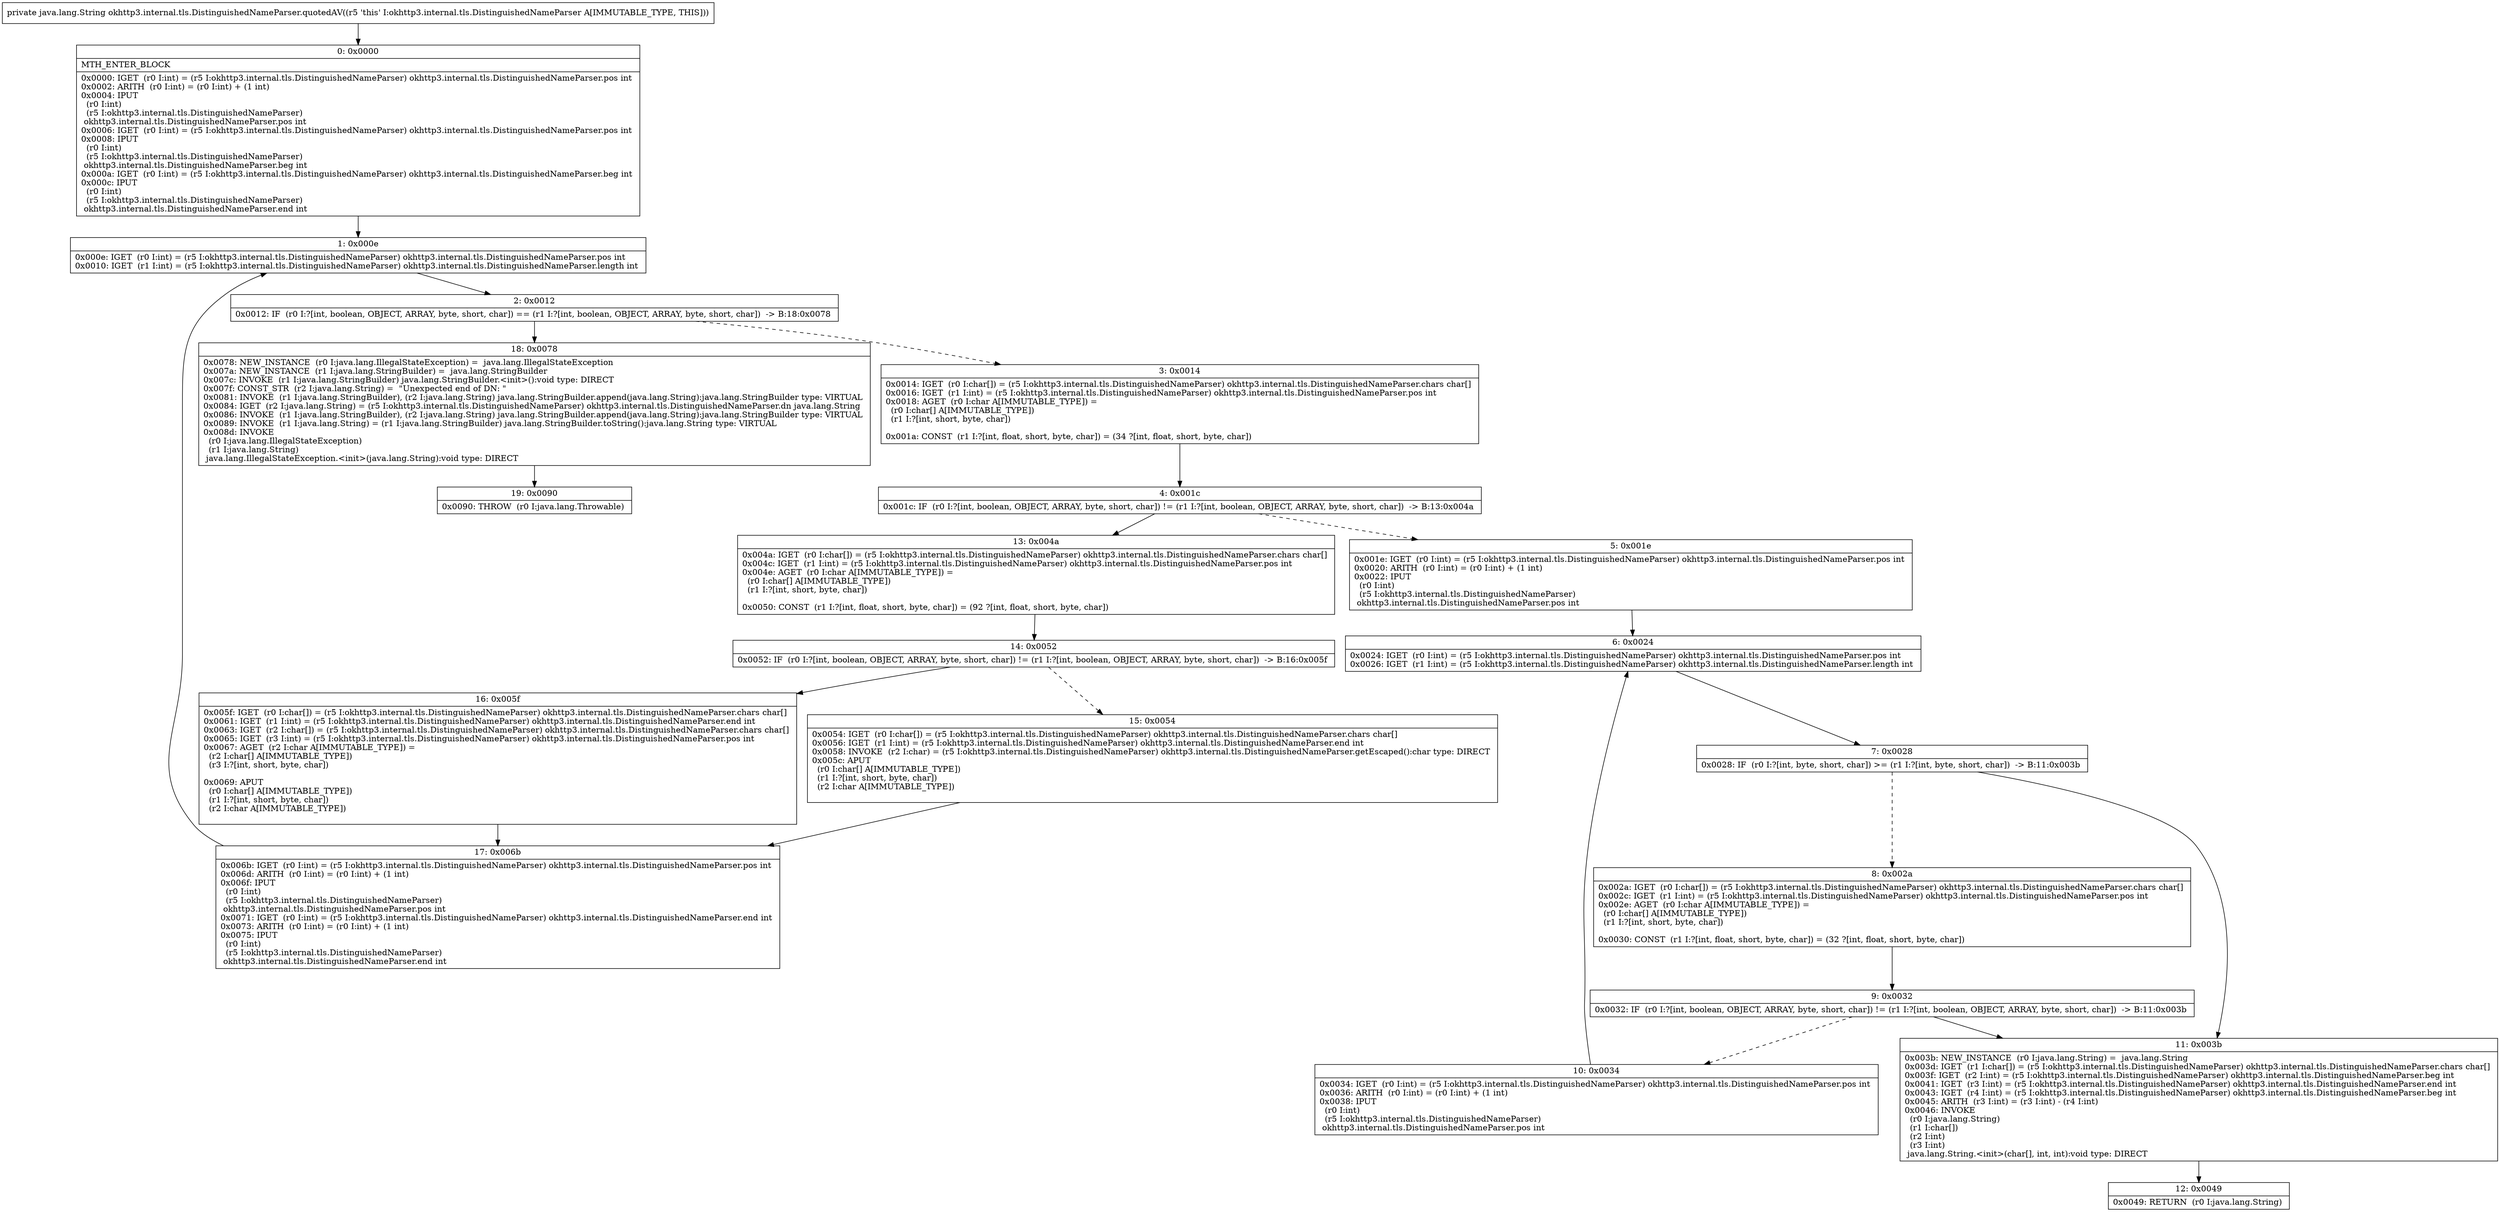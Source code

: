 digraph "CFG forokhttp3.internal.tls.DistinguishedNameParser.quotedAV()Ljava\/lang\/String;" {
Node_0 [shape=record,label="{0\:\ 0x0000|MTH_ENTER_BLOCK\l|0x0000: IGET  (r0 I:int) = (r5 I:okhttp3.internal.tls.DistinguishedNameParser) okhttp3.internal.tls.DistinguishedNameParser.pos int \l0x0002: ARITH  (r0 I:int) = (r0 I:int) + (1 int) \l0x0004: IPUT  \l  (r0 I:int)\l  (r5 I:okhttp3.internal.tls.DistinguishedNameParser)\l okhttp3.internal.tls.DistinguishedNameParser.pos int \l0x0006: IGET  (r0 I:int) = (r5 I:okhttp3.internal.tls.DistinguishedNameParser) okhttp3.internal.tls.DistinguishedNameParser.pos int \l0x0008: IPUT  \l  (r0 I:int)\l  (r5 I:okhttp3.internal.tls.DistinguishedNameParser)\l okhttp3.internal.tls.DistinguishedNameParser.beg int \l0x000a: IGET  (r0 I:int) = (r5 I:okhttp3.internal.tls.DistinguishedNameParser) okhttp3.internal.tls.DistinguishedNameParser.beg int \l0x000c: IPUT  \l  (r0 I:int)\l  (r5 I:okhttp3.internal.tls.DistinguishedNameParser)\l okhttp3.internal.tls.DistinguishedNameParser.end int \l}"];
Node_1 [shape=record,label="{1\:\ 0x000e|0x000e: IGET  (r0 I:int) = (r5 I:okhttp3.internal.tls.DistinguishedNameParser) okhttp3.internal.tls.DistinguishedNameParser.pos int \l0x0010: IGET  (r1 I:int) = (r5 I:okhttp3.internal.tls.DistinguishedNameParser) okhttp3.internal.tls.DistinguishedNameParser.length int \l}"];
Node_2 [shape=record,label="{2\:\ 0x0012|0x0012: IF  (r0 I:?[int, boolean, OBJECT, ARRAY, byte, short, char]) == (r1 I:?[int, boolean, OBJECT, ARRAY, byte, short, char])  \-\> B:18:0x0078 \l}"];
Node_3 [shape=record,label="{3\:\ 0x0014|0x0014: IGET  (r0 I:char[]) = (r5 I:okhttp3.internal.tls.DistinguishedNameParser) okhttp3.internal.tls.DistinguishedNameParser.chars char[] \l0x0016: IGET  (r1 I:int) = (r5 I:okhttp3.internal.tls.DistinguishedNameParser) okhttp3.internal.tls.DistinguishedNameParser.pos int \l0x0018: AGET  (r0 I:char A[IMMUTABLE_TYPE]) = \l  (r0 I:char[] A[IMMUTABLE_TYPE])\l  (r1 I:?[int, short, byte, char])\l \l0x001a: CONST  (r1 I:?[int, float, short, byte, char]) = (34 ?[int, float, short, byte, char]) \l}"];
Node_4 [shape=record,label="{4\:\ 0x001c|0x001c: IF  (r0 I:?[int, boolean, OBJECT, ARRAY, byte, short, char]) != (r1 I:?[int, boolean, OBJECT, ARRAY, byte, short, char])  \-\> B:13:0x004a \l}"];
Node_5 [shape=record,label="{5\:\ 0x001e|0x001e: IGET  (r0 I:int) = (r5 I:okhttp3.internal.tls.DistinguishedNameParser) okhttp3.internal.tls.DistinguishedNameParser.pos int \l0x0020: ARITH  (r0 I:int) = (r0 I:int) + (1 int) \l0x0022: IPUT  \l  (r0 I:int)\l  (r5 I:okhttp3.internal.tls.DistinguishedNameParser)\l okhttp3.internal.tls.DistinguishedNameParser.pos int \l}"];
Node_6 [shape=record,label="{6\:\ 0x0024|0x0024: IGET  (r0 I:int) = (r5 I:okhttp3.internal.tls.DistinguishedNameParser) okhttp3.internal.tls.DistinguishedNameParser.pos int \l0x0026: IGET  (r1 I:int) = (r5 I:okhttp3.internal.tls.DistinguishedNameParser) okhttp3.internal.tls.DistinguishedNameParser.length int \l}"];
Node_7 [shape=record,label="{7\:\ 0x0028|0x0028: IF  (r0 I:?[int, byte, short, char]) \>= (r1 I:?[int, byte, short, char])  \-\> B:11:0x003b \l}"];
Node_8 [shape=record,label="{8\:\ 0x002a|0x002a: IGET  (r0 I:char[]) = (r5 I:okhttp3.internal.tls.DistinguishedNameParser) okhttp3.internal.tls.DistinguishedNameParser.chars char[] \l0x002c: IGET  (r1 I:int) = (r5 I:okhttp3.internal.tls.DistinguishedNameParser) okhttp3.internal.tls.DistinguishedNameParser.pos int \l0x002e: AGET  (r0 I:char A[IMMUTABLE_TYPE]) = \l  (r0 I:char[] A[IMMUTABLE_TYPE])\l  (r1 I:?[int, short, byte, char])\l \l0x0030: CONST  (r1 I:?[int, float, short, byte, char]) = (32 ?[int, float, short, byte, char]) \l}"];
Node_9 [shape=record,label="{9\:\ 0x0032|0x0032: IF  (r0 I:?[int, boolean, OBJECT, ARRAY, byte, short, char]) != (r1 I:?[int, boolean, OBJECT, ARRAY, byte, short, char])  \-\> B:11:0x003b \l}"];
Node_10 [shape=record,label="{10\:\ 0x0034|0x0034: IGET  (r0 I:int) = (r5 I:okhttp3.internal.tls.DistinguishedNameParser) okhttp3.internal.tls.DistinguishedNameParser.pos int \l0x0036: ARITH  (r0 I:int) = (r0 I:int) + (1 int) \l0x0038: IPUT  \l  (r0 I:int)\l  (r5 I:okhttp3.internal.tls.DistinguishedNameParser)\l okhttp3.internal.tls.DistinguishedNameParser.pos int \l}"];
Node_11 [shape=record,label="{11\:\ 0x003b|0x003b: NEW_INSTANCE  (r0 I:java.lang.String) =  java.lang.String \l0x003d: IGET  (r1 I:char[]) = (r5 I:okhttp3.internal.tls.DistinguishedNameParser) okhttp3.internal.tls.DistinguishedNameParser.chars char[] \l0x003f: IGET  (r2 I:int) = (r5 I:okhttp3.internal.tls.DistinguishedNameParser) okhttp3.internal.tls.DistinguishedNameParser.beg int \l0x0041: IGET  (r3 I:int) = (r5 I:okhttp3.internal.tls.DistinguishedNameParser) okhttp3.internal.tls.DistinguishedNameParser.end int \l0x0043: IGET  (r4 I:int) = (r5 I:okhttp3.internal.tls.DistinguishedNameParser) okhttp3.internal.tls.DistinguishedNameParser.beg int \l0x0045: ARITH  (r3 I:int) = (r3 I:int) \- (r4 I:int) \l0x0046: INVOKE  \l  (r0 I:java.lang.String)\l  (r1 I:char[])\l  (r2 I:int)\l  (r3 I:int)\l java.lang.String.\<init\>(char[], int, int):void type: DIRECT \l}"];
Node_12 [shape=record,label="{12\:\ 0x0049|0x0049: RETURN  (r0 I:java.lang.String) \l}"];
Node_13 [shape=record,label="{13\:\ 0x004a|0x004a: IGET  (r0 I:char[]) = (r5 I:okhttp3.internal.tls.DistinguishedNameParser) okhttp3.internal.tls.DistinguishedNameParser.chars char[] \l0x004c: IGET  (r1 I:int) = (r5 I:okhttp3.internal.tls.DistinguishedNameParser) okhttp3.internal.tls.DistinguishedNameParser.pos int \l0x004e: AGET  (r0 I:char A[IMMUTABLE_TYPE]) = \l  (r0 I:char[] A[IMMUTABLE_TYPE])\l  (r1 I:?[int, short, byte, char])\l \l0x0050: CONST  (r1 I:?[int, float, short, byte, char]) = (92 ?[int, float, short, byte, char]) \l}"];
Node_14 [shape=record,label="{14\:\ 0x0052|0x0052: IF  (r0 I:?[int, boolean, OBJECT, ARRAY, byte, short, char]) != (r1 I:?[int, boolean, OBJECT, ARRAY, byte, short, char])  \-\> B:16:0x005f \l}"];
Node_15 [shape=record,label="{15\:\ 0x0054|0x0054: IGET  (r0 I:char[]) = (r5 I:okhttp3.internal.tls.DistinguishedNameParser) okhttp3.internal.tls.DistinguishedNameParser.chars char[] \l0x0056: IGET  (r1 I:int) = (r5 I:okhttp3.internal.tls.DistinguishedNameParser) okhttp3.internal.tls.DistinguishedNameParser.end int \l0x0058: INVOKE  (r2 I:char) = (r5 I:okhttp3.internal.tls.DistinguishedNameParser) okhttp3.internal.tls.DistinguishedNameParser.getEscaped():char type: DIRECT \l0x005c: APUT  \l  (r0 I:char[] A[IMMUTABLE_TYPE])\l  (r1 I:?[int, short, byte, char])\l  (r2 I:char A[IMMUTABLE_TYPE])\l \l}"];
Node_16 [shape=record,label="{16\:\ 0x005f|0x005f: IGET  (r0 I:char[]) = (r5 I:okhttp3.internal.tls.DistinguishedNameParser) okhttp3.internal.tls.DistinguishedNameParser.chars char[] \l0x0061: IGET  (r1 I:int) = (r5 I:okhttp3.internal.tls.DistinguishedNameParser) okhttp3.internal.tls.DistinguishedNameParser.end int \l0x0063: IGET  (r2 I:char[]) = (r5 I:okhttp3.internal.tls.DistinguishedNameParser) okhttp3.internal.tls.DistinguishedNameParser.chars char[] \l0x0065: IGET  (r3 I:int) = (r5 I:okhttp3.internal.tls.DistinguishedNameParser) okhttp3.internal.tls.DistinguishedNameParser.pos int \l0x0067: AGET  (r2 I:char A[IMMUTABLE_TYPE]) = \l  (r2 I:char[] A[IMMUTABLE_TYPE])\l  (r3 I:?[int, short, byte, char])\l \l0x0069: APUT  \l  (r0 I:char[] A[IMMUTABLE_TYPE])\l  (r1 I:?[int, short, byte, char])\l  (r2 I:char A[IMMUTABLE_TYPE])\l \l}"];
Node_17 [shape=record,label="{17\:\ 0x006b|0x006b: IGET  (r0 I:int) = (r5 I:okhttp3.internal.tls.DistinguishedNameParser) okhttp3.internal.tls.DistinguishedNameParser.pos int \l0x006d: ARITH  (r0 I:int) = (r0 I:int) + (1 int) \l0x006f: IPUT  \l  (r0 I:int)\l  (r5 I:okhttp3.internal.tls.DistinguishedNameParser)\l okhttp3.internal.tls.DistinguishedNameParser.pos int \l0x0071: IGET  (r0 I:int) = (r5 I:okhttp3.internal.tls.DistinguishedNameParser) okhttp3.internal.tls.DistinguishedNameParser.end int \l0x0073: ARITH  (r0 I:int) = (r0 I:int) + (1 int) \l0x0075: IPUT  \l  (r0 I:int)\l  (r5 I:okhttp3.internal.tls.DistinguishedNameParser)\l okhttp3.internal.tls.DistinguishedNameParser.end int \l}"];
Node_18 [shape=record,label="{18\:\ 0x0078|0x0078: NEW_INSTANCE  (r0 I:java.lang.IllegalStateException) =  java.lang.IllegalStateException \l0x007a: NEW_INSTANCE  (r1 I:java.lang.StringBuilder) =  java.lang.StringBuilder \l0x007c: INVOKE  (r1 I:java.lang.StringBuilder) java.lang.StringBuilder.\<init\>():void type: DIRECT \l0x007f: CONST_STR  (r2 I:java.lang.String) =  \"Unexpected end of DN: \" \l0x0081: INVOKE  (r1 I:java.lang.StringBuilder), (r2 I:java.lang.String) java.lang.StringBuilder.append(java.lang.String):java.lang.StringBuilder type: VIRTUAL \l0x0084: IGET  (r2 I:java.lang.String) = (r5 I:okhttp3.internal.tls.DistinguishedNameParser) okhttp3.internal.tls.DistinguishedNameParser.dn java.lang.String \l0x0086: INVOKE  (r1 I:java.lang.StringBuilder), (r2 I:java.lang.String) java.lang.StringBuilder.append(java.lang.String):java.lang.StringBuilder type: VIRTUAL \l0x0089: INVOKE  (r1 I:java.lang.String) = (r1 I:java.lang.StringBuilder) java.lang.StringBuilder.toString():java.lang.String type: VIRTUAL \l0x008d: INVOKE  \l  (r0 I:java.lang.IllegalStateException)\l  (r1 I:java.lang.String)\l java.lang.IllegalStateException.\<init\>(java.lang.String):void type: DIRECT \l}"];
Node_19 [shape=record,label="{19\:\ 0x0090|0x0090: THROW  (r0 I:java.lang.Throwable) \l}"];
MethodNode[shape=record,label="{private java.lang.String okhttp3.internal.tls.DistinguishedNameParser.quotedAV((r5 'this' I:okhttp3.internal.tls.DistinguishedNameParser A[IMMUTABLE_TYPE, THIS])) }"];
MethodNode -> Node_0;
Node_0 -> Node_1;
Node_1 -> Node_2;
Node_2 -> Node_3[style=dashed];
Node_2 -> Node_18;
Node_3 -> Node_4;
Node_4 -> Node_5[style=dashed];
Node_4 -> Node_13;
Node_5 -> Node_6;
Node_6 -> Node_7;
Node_7 -> Node_8[style=dashed];
Node_7 -> Node_11;
Node_8 -> Node_9;
Node_9 -> Node_10[style=dashed];
Node_9 -> Node_11;
Node_10 -> Node_6;
Node_11 -> Node_12;
Node_13 -> Node_14;
Node_14 -> Node_15[style=dashed];
Node_14 -> Node_16;
Node_15 -> Node_17;
Node_16 -> Node_17;
Node_17 -> Node_1;
Node_18 -> Node_19;
}

